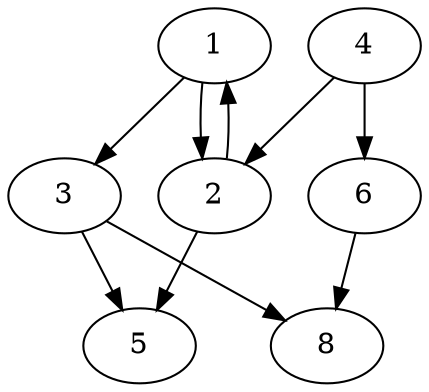 digraph G {
  1 -> 2
  1 -> 3

  2 -> 5
  3 -> 5

  3 -> 8
  
  4 -> 2
  4 -> 6
  6 -> 8

  2 -> 1
}